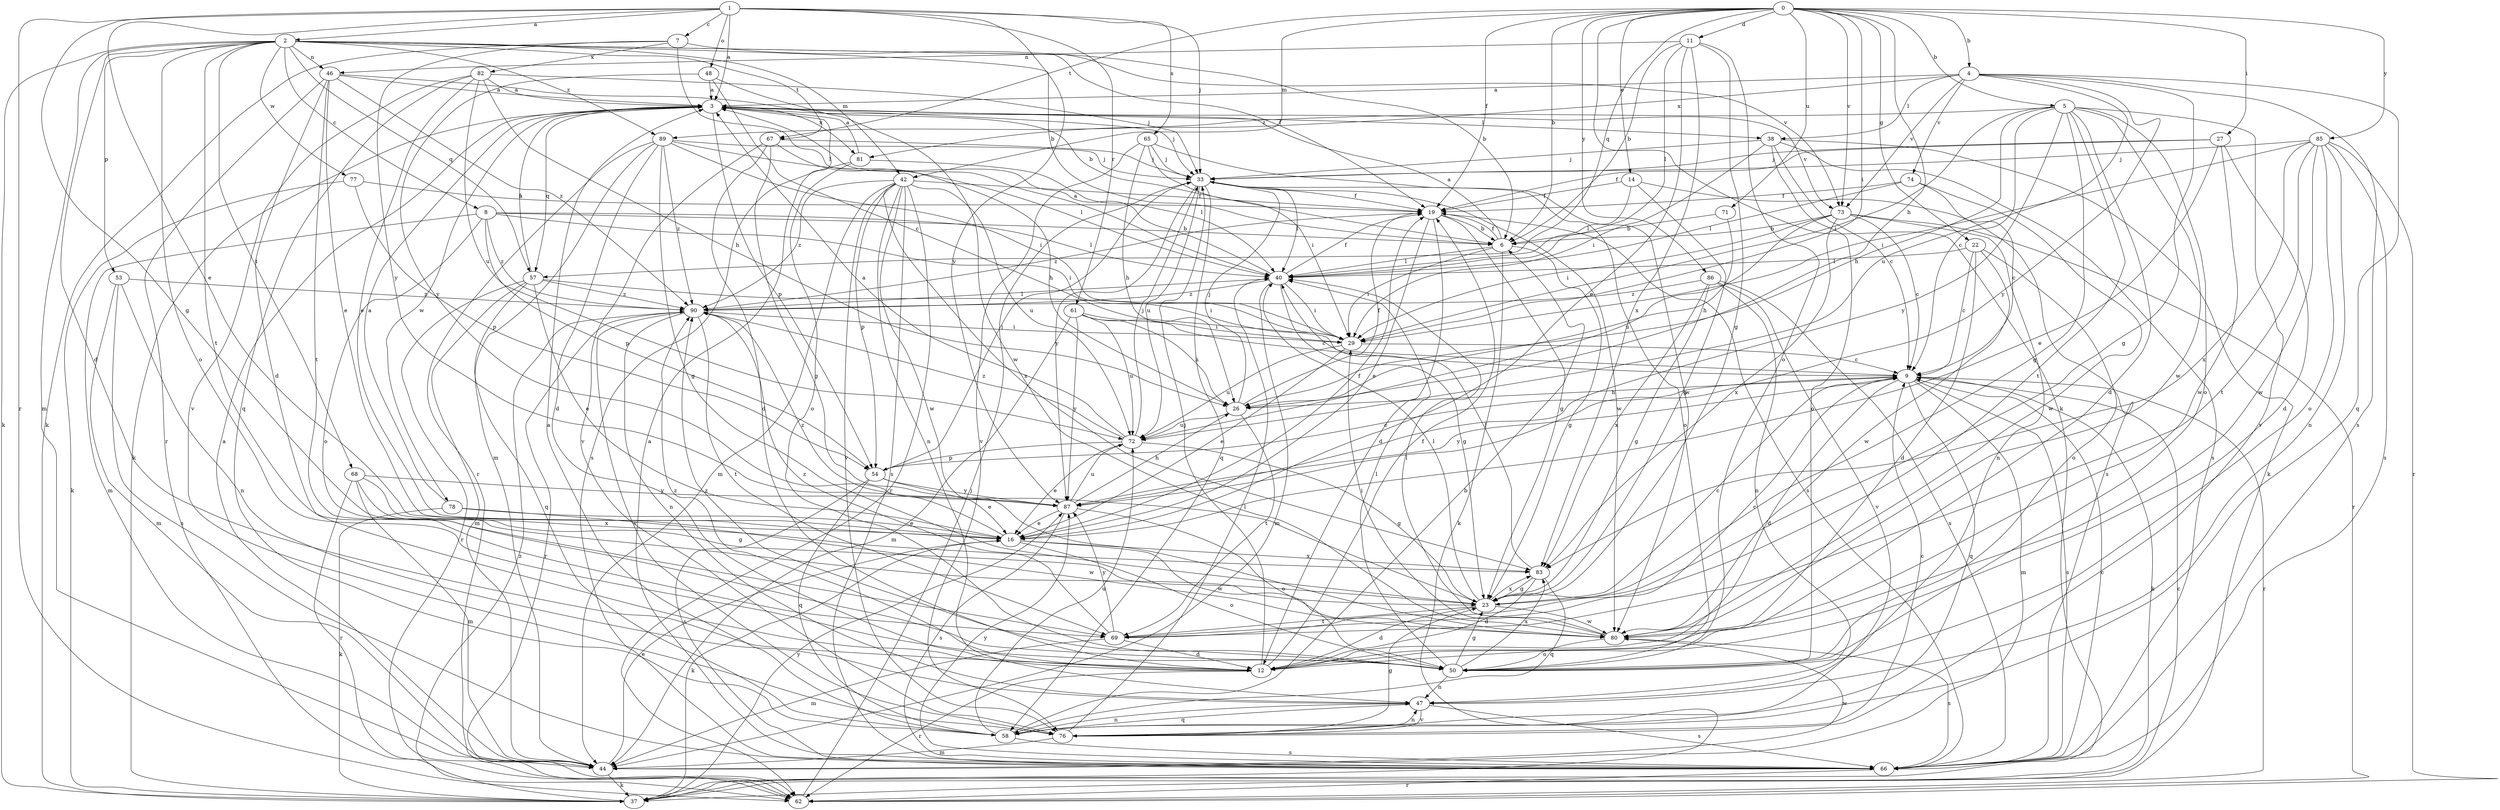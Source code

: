 strict digraph  {
0;
1;
2;
3;
4;
5;
6;
7;
8;
9;
11;
12;
14;
16;
19;
22;
23;
26;
27;
29;
33;
37;
38;
40;
42;
44;
46;
47;
48;
50;
53;
54;
57;
58;
61;
62;
65;
66;
67;
68;
69;
71;
72;
73;
74;
76;
77;
78;
80;
81;
82;
83;
85;
86;
87;
89;
90;
0 -> 4  [label=b];
0 -> 5  [label=b];
0 -> 6  [label=b];
0 -> 11  [label=d];
0 -> 14  [label=e];
0 -> 19  [label=f];
0 -> 22  [label=g];
0 -> 26  [label=h];
0 -> 27  [label=i];
0 -> 29  [label=i];
0 -> 37  [label=k];
0 -> 42  [label=m];
0 -> 57  [label=q];
0 -> 67  [label=t];
0 -> 71  [label=u];
0 -> 73  [label=v];
0 -> 85  [label=y];
0 -> 86  [label=y];
1 -> 2  [label=a];
1 -> 3  [label=a];
1 -> 7  [label=c];
1 -> 16  [label=e];
1 -> 23  [label=g];
1 -> 33  [label=j];
1 -> 48  [label=o];
1 -> 61  [label=r];
1 -> 62  [label=r];
1 -> 65  [label=s];
1 -> 87  [label=y];
2 -> 6  [label=b];
2 -> 8  [label=c];
2 -> 12  [label=d];
2 -> 19  [label=f];
2 -> 37  [label=k];
2 -> 42  [label=m];
2 -> 44  [label=m];
2 -> 46  [label=n];
2 -> 50  [label=o];
2 -> 53  [label=p];
2 -> 57  [label=q];
2 -> 67  [label=t];
2 -> 68  [label=t];
2 -> 69  [label=t];
2 -> 73  [label=v];
2 -> 77  [label=w];
2 -> 89  [label=z];
3 -> 33  [label=j];
3 -> 37  [label=k];
3 -> 38  [label=l];
3 -> 54  [label=p];
3 -> 57  [label=q];
3 -> 73  [label=v];
3 -> 78  [label=w];
3 -> 81  [label=x];
4 -> 3  [label=a];
4 -> 23  [label=g];
4 -> 38  [label=l];
4 -> 58  [label=q];
4 -> 66  [label=s];
4 -> 72  [label=u];
4 -> 73  [label=v];
4 -> 74  [label=v];
4 -> 81  [label=x];
4 -> 87  [label=y];
5 -> 9  [label=c];
5 -> 12  [label=d];
5 -> 23  [label=g];
5 -> 26  [label=h];
5 -> 29  [label=i];
5 -> 50  [label=o];
5 -> 69  [label=t];
5 -> 76  [label=v];
5 -> 80  [label=w];
5 -> 87  [label=y];
5 -> 89  [label=z];
6 -> 3  [label=a];
6 -> 19  [label=f];
6 -> 23  [label=g];
6 -> 29  [label=i];
6 -> 37  [label=k];
6 -> 40  [label=l];
7 -> 6  [label=b];
7 -> 37  [label=k];
7 -> 40  [label=l];
7 -> 82  [label=x];
7 -> 87  [label=y];
8 -> 6  [label=b];
8 -> 29  [label=i];
8 -> 40  [label=l];
8 -> 44  [label=m];
8 -> 50  [label=o];
8 -> 54  [label=p];
8 -> 90  [label=z];
9 -> 12  [label=d];
9 -> 26  [label=h];
9 -> 37  [label=k];
9 -> 44  [label=m];
9 -> 58  [label=q];
9 -> 62  [label=r];
9 -> 66  [label=s];
9 -> 87  [label=y];
11 -> 6  [label=b];
11 -> 16  [label=e];
11 -> 23  [label=g];
11 -> 40  [label=l];
11 -> 46  [label=n];
11 -> 50  [label=o];
11 -> 83  [label=x];
12 -> 19  [label=f];
12 -> 33  [label=j];
12 -> 62  [label=r];
12 -> 90  [label=z];
14 -> 19  [label=f];
14 -> 23  [label=g];
14 -> 40  [label=l];
14 -> 66  [label=s];
16 -> 19  [label=f];
16 -> 37  [label=k];
16 -> 50  [label=o];
16 -> 80  [label=w];
16 -> 83  [label=x];
16 -> 90  [label=z];
19 -> 6  [label=b];
19 -> 12  [label=d];
19 -> 16  [label=e];
19 -> 23  [label=g];
19 -> 66  [label=s];
19 -> 90  [label=z];
22 -> 9  [label=c];
22 -> 12  [label=d];
22 -> 40  [label=l];
22 -> 50  [label=o];
22 -> 80  [label=w];
23 -> 9  [label=c];
23 -> 12  [label=d];
23 -> 40  [label=l];
23 -> 69  [label=t];
23 -> 80  [label=w];
23 -> 83  [label=x];
26 -> 19  [label=f];
26 -> 33  [label=j];
26 -> 69  [label=t];
26 -> 72  [label=u];
27 -> 12  [label=d];
27 -> 16  [label=e];
27 -> 19  [label=f];
27 -> 33  [label=j];
27 -> 80  [label=w];
29 -> 9  [label=c];
29 -> 16  [label=e];
29 -> 72  [label=u];
33 -> 19  [label=f];
33 -> 40  [label=l];
33 -> 50  [label=o];
33 -> 58  [label=q];
33 -> 72  [label=u];
33 -> 80  [label=w];
33 -> 87  [label=y];
37 -> 9  [label=c];
37 -> 87  [label=y];
37 -> 90  [label=z];
38 -> 9  [label=c];
38 -> 29  [label=i];
38 -> 33  [label=j];
38 -> 37  [label=k];
38 -> 50  [label=o];
38 -> 66  [label=s];
40 -> 3  [label=a];
40 -> 19  [label=f];
40 -> 23  [label=g];
40 -> 29  [label=i];
40 -> 44  [label=m];
40 -> 90  [label=z];
42 -> 19  [label=f];
42 -> 44  [label=m];
42 -> 47  [label=n];
42 -> 54  [label=p];
42 -> 62  [label=r];
42 -> 66  [label=s];
42 -> 72  [label=u];
42 -> 76  [label=v];
42 -> 80  [label=w];
42 -> 83  [label=x];
42 -> 90  [label=z];
44 -> 3  [label=a];
44 -> 16  [label=e];
44 -> 37  [label=k];
44 -> 80  [label=w];
46 -> 3  [label=a];
46 -> 6  [label=b];
46 -> 12  [label=d];
46 -> 16  [label=e];
46 -> 62  [label=r];
46 -> 69  [label=t];
46 -> 90  [label=z];
47 -> 58  [label=q];
47 -> 66  [label=s];
47 -> 76  [label=v];
48 -> 3  [label=a];
48 -> 9  [label=c];
48 -> 80  [label=w];
48 -> 87  [label=y];
50 -> 23  [label=g];
50 -> 40  [label=l];
50 -> 47  [label=n];
50 -> 83  [label=x];
50 -> 90  [label=z];
53 -> 44  [label=m];
53 -> 47  [label=n];
53 -> 66  [label=s];
53 -> 90  [label=z];
54 -> 9  [label=c];
54 -> 16  [label=e];
54 -> 33  [label=j];
54 -> 58  [label=q];
54 -> 66  [label=s];
54 -> 87  [label=y];
57 -> 3  [label=a];
57 -> 16  [label=e];
57 -> 29  [label=i];
57 -> 44  [label=m];
57 -> 58  [label=q];
57 -> 62  [label=r];
57 -> 90  [label=z];
58 -> 3  [label=a];
58 -> 6  [label=b];
58 -> 47  [label=n];
58 -> 66  [label=s];
58 -> 72  [label=u];
61 -> 9  [label=c];
61 -> 26  [label=h];
61 -> 29  [label=i];
61 -> 44  [label=m];
61 -> 72  [label=u];
61 -> 87  [label=y];
62 -> 33  [label=j];
65 -> 26  [label=h];
65 -> 29  [label=i];
65 -> 33  [label=j];
65 -> 76  [label=v];
65 -> 80  [label=w];
66 -> 3  [label=a];
66 -> 9  [label=c];
66 -> 62  [label=r];
66 -> 87  [label=y];
67 -> 12  [label=d];
67 -> 23  [label=g];
67 -> 26  [label=h];
67 -> 33  [label=j];
67 -> 76  [label=v];
68 -> 23  [label=g];
68 -> 44  [label=m];
68 -> 62  [label=r];
68 -> 83  [label=x];
68 -> 87  [label=y];
69 -> 9  [label=c];
69 -> 12  [label=d];
69 -> 44  [label=m];
69 -> 87  [label=y];
69 -> 90  [label=z];
71 -> 6  [label=b];
71 -> 26  [label=h];
72 -> 3  [label=a];
72 -> 16  [label=e];
72 -> 23  [label=g];
72 -> 33  [label=j];
72 -> 54  [label=p];
72 -> 90  [label=z];
73 -> 6  [label=b];
73 -> 9  [label=c];
73 -> 29  [label=i];
73 -> 47  [label=n];
73 -> 62  [label=r];
73 -> 72  [label=u];
73 -> 83  [label=x];
74 -> 9  [label=c];
74 -> 19  [label=f];
74 -> 40  [label=l];
74 -> 80  [label=w];
76 -> 9  [label=c];
76 -> 23  [label=g];
76 -> 40  [label=l];
76 -> 44  [label=m];
76 -> 47  [label=n];
77 -> 19  [label=f];
77 -> 37  [label=k];
77 -> 54  [label=p];
78 -> 3  [label=a];
78 -> 16  [label=e];
78 -> 37  [label=k];
78 -> 80  [label=w];
80 -> 29  [label=i];
80 -> 40  [label=l];
80 -> 50  [label=o];
80 -> 66  [label=s];
81 -> 3  [label=a];
81 -> 40  [label=l];
81 -> 50  [label=o];
81 -> 66  [label=s];
82 -> 3  [label=a];
82 -> 16  [label=e];
82 -> 26  [label=h];
82 -> 33  [label=j];
82 -> 58  [label=q];
82 -> 72  [label=u];
82 -> 76  [label=v];
83 -> 12  [label=d];
83 -> 23  [label=g];
83 -> 40  [label=l];
83 -> 58  [label=q];
85 -> 29  [label=i];
85 -> 33  [label=j];
85 -> 47  [label=n];
85 -> 50  [label=o];
85 -> 62  [label=r];
85 -> 66  [label=s];
85 -> 69  [label=t];
85 -> 80  [label=w];
85 -> 83  [label=x];
86 -> 23  [label=g];
86 -> 47  [label=n];
86 -> 66  [label=s];
86 -> 76  [label=v];
86 -> 83  [label=x];
86 -> 90  [label=z];
87 -> 16  [label=e];
87 -> 26  [label=h];
87 -> 50  [label=o];
87 -> 66  [label=s];
87 -> 72  [label=u];
89 -> 12  [label=d];
89 -> 23  [label=g];
89 -> 29  [label=i];
89 -> 33  [label=j];
89 -> 40  [label=l];
89 -> 44  [label=m];
89 -> 62  [label=r];
89 -> 90  [label=z];
90 -> 29  [label=i];
90 -> 40  [label=l];
90 -> 47  [label=n];
90 -> 62  [label=r];
90 -> 69  [label=t];
90 -> 76  [label=v];
}
